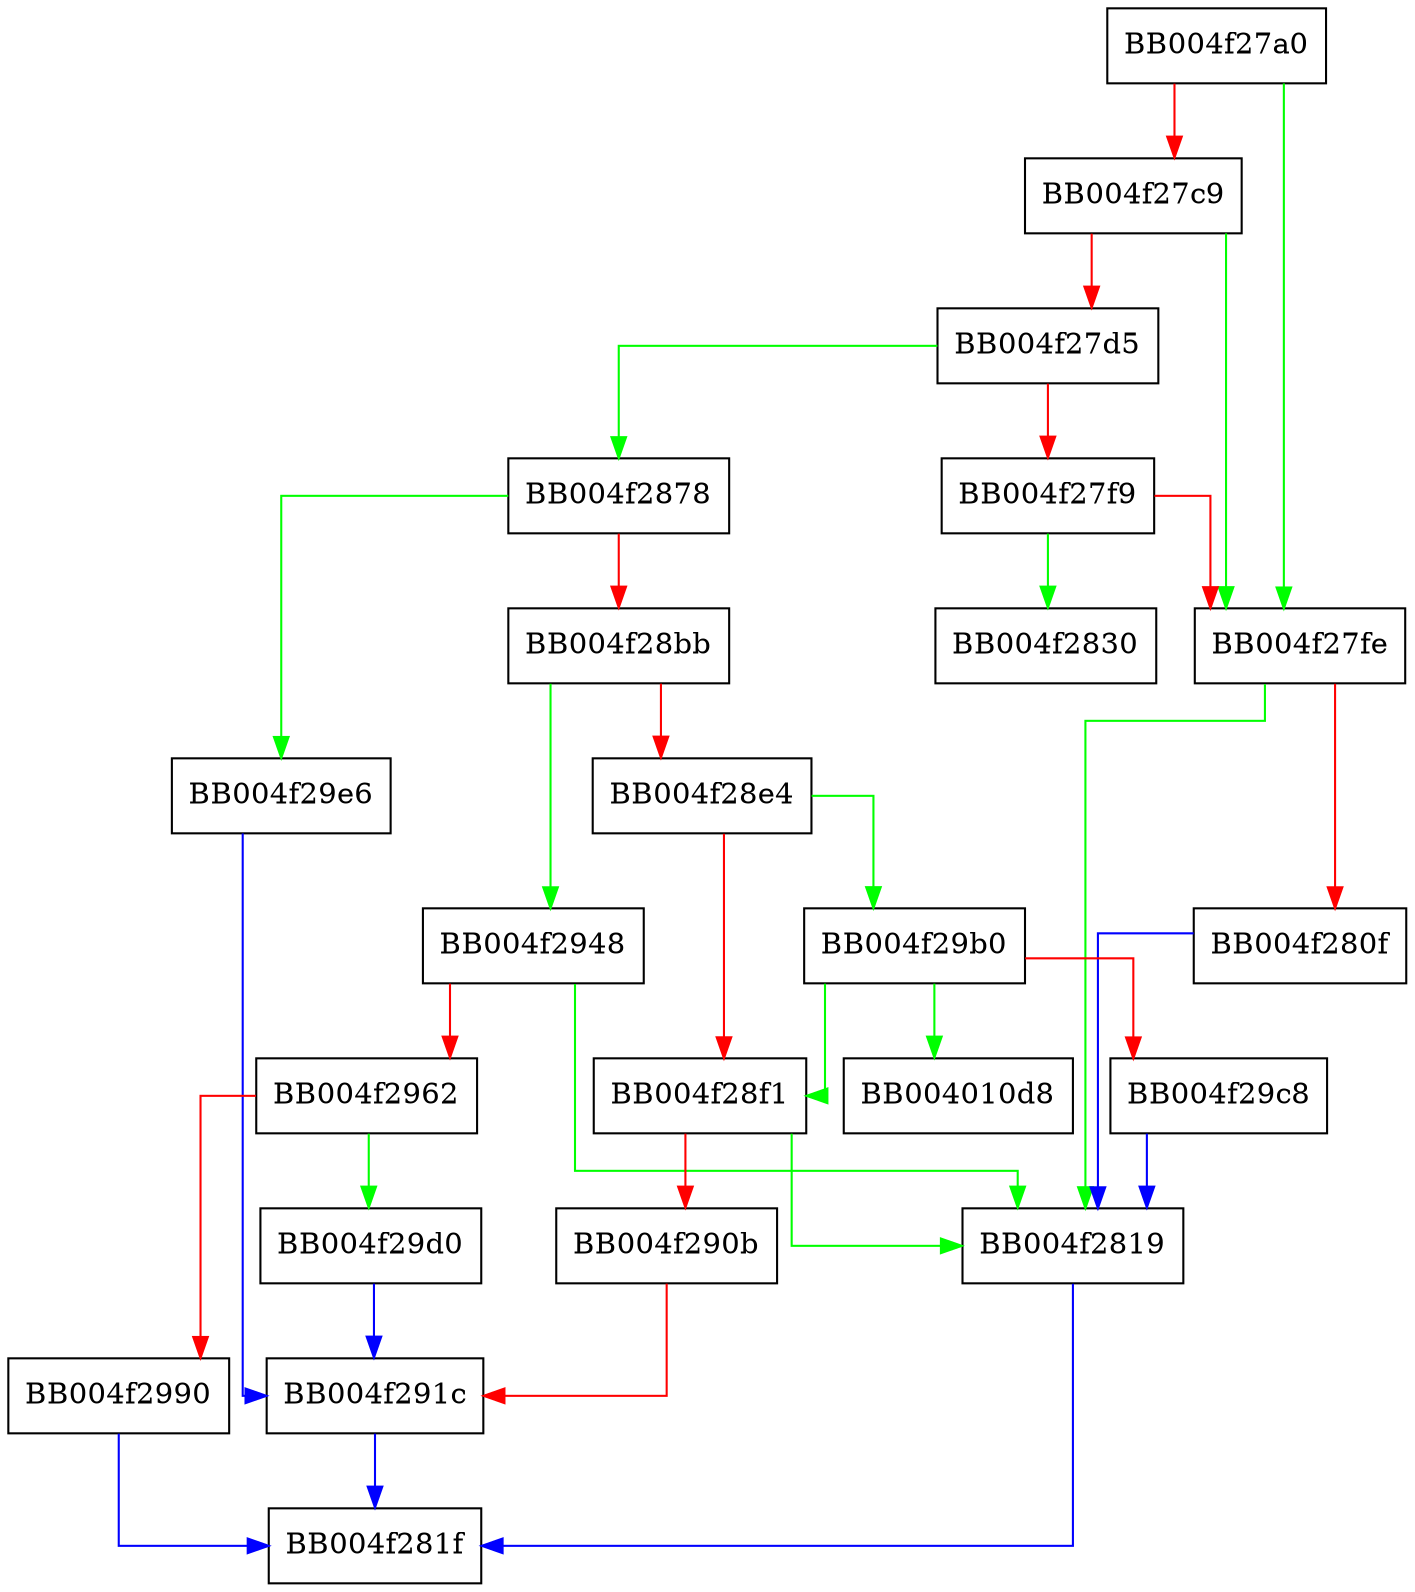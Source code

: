 digraph tls_handle_alpn {
  node [shape="box"];
  graph [splines=ortho];
  BB004f27a0 -> BB004f27fe [color="green"];
  BB004f27a0 -> BB004f27c9 [color="red"];
  BB004f27c9 -> BB004f27fe [color="green"];
  BB004f27c9 -> BB004f27d5 [color="red"];
  BB004f27d5 -> BB004f2878 [color="green"];
  BB004f27d5 -> BB004f27f9 [color="red"];
  BB004f27f9 -> BB004f2830 [color="green"];
  BB004f27f9 -> BB004f27fe [color="red"];
  BB004f27fe -> BB004f2819 [color="green"];
  BB004f27fe -> BB004f280f [color="red"];
  BB004f280f -> BB004f2819 [color="blue"];
  BB004f2819 -> BB004f281f [color="blue"];
  BB004f2878 -> BB004f29e6 [color="green"];
  BB004f2878 -> BB004f28bb [color="red"];
  BB004f28bb -> BB004f2948 [color="green"];
  BB004f28bb -> BB004f28e4 [color="red"];
  BB004f28e4 -> BB004f29b0 [color="green"];
  BB004f28e4 -> BB004f28f1 [color="red"];
  BB004f28f1 -> BB004f2819 [color="green"];
  BB004f28f1 -> BB004f290b [color="red"];
  BB004f290b -> BB004f291c [color="red"];
  BB004f291c -> BB004f281f [color="blue"];
  BB004f2948 -> BB004f2819 [color="green"];
  BB004f2948 -> BB004f2962 [color="red"];
  BB004f2962 -> BB004f29d0 [color="green"];
  BB004f2962 -> BB004f2990 [color="red"];
  BB004f2990 -> BB004f281f [color="blue"];
  BB004f29b0 -> BB004010d8 [color="green"];
  BB004f29b0 -> BB004f28f1 [color="green"];
  BB004f29b0 -> BB004f29c8 [color="red"];
  BB004f29c8 -> BB004f2819 [color="blue"];
  BB004f29d0 -> BB004f291c [color="blue"];
  BB004f29e6 -> BB004f291c [color="blue"];
}